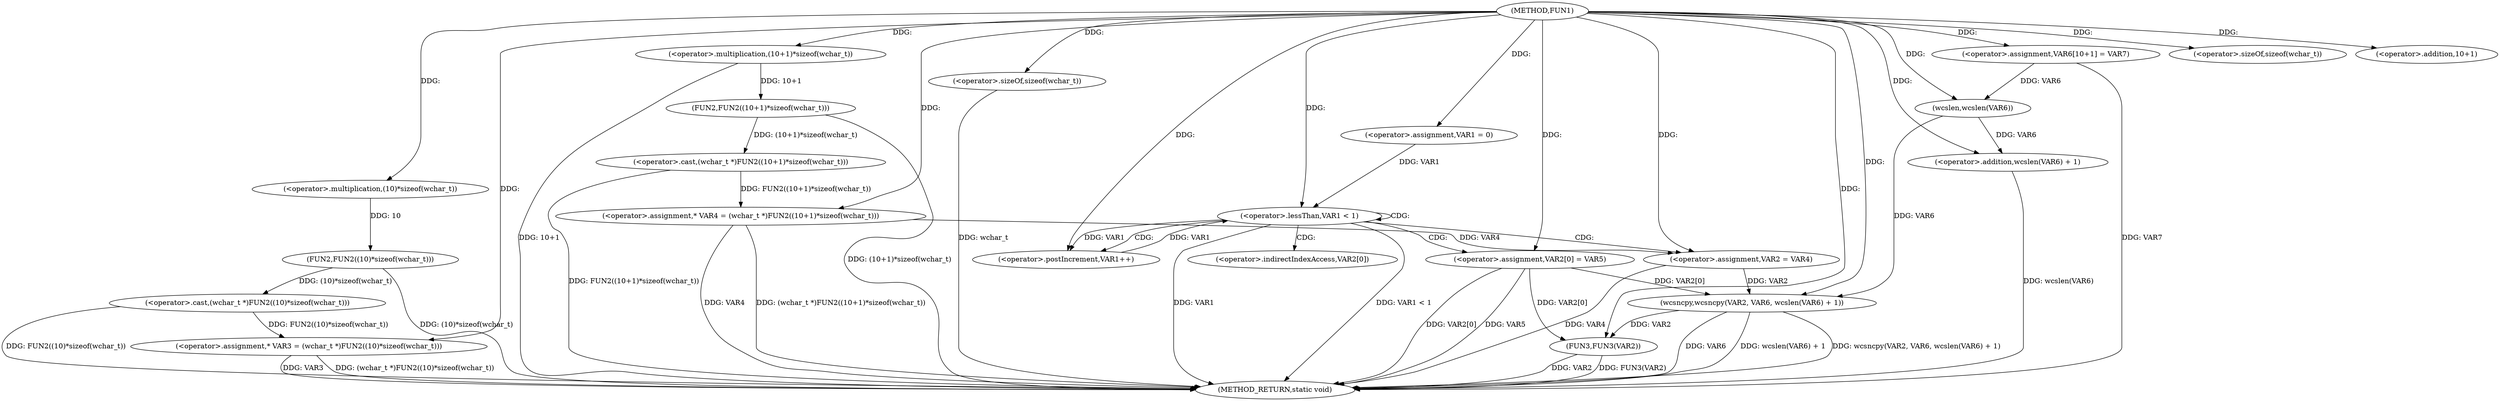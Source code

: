 digraph FUN1 {  
"1000100" [label = "(METHOD,FUN1)" ]
"1000158" [label = "(METHOD_RETURN,static void)" ]
"1000105" [label = "(<operator>.assignment,* VAR3 = (wchar_t *)FUN2((10)*sizeof(wchar_t)))" ]
"1000107" [label = "(<operator>.cast,(wchar_t *)FUN2((10)*sizeof(wchar_t)))" ]
"1000109" [label = "(FUN2,FUN2((10)*sizeof(wchar_t)))" ]
"1000110" [label = "(<operator>.multiplication,(10)*sizeof(wchar_t))" ]
"1000112" [label = "(<operator>.sizeOf,sizeof(wchar_t))" ]
"1000115" [label = "(<operator>.assignment,* VAR4 = (wchar_t *)FUN2((10+1)*sizeof(wchar_t)))" ]
"1000117" [label = "(<operator>.cast,(wchar_t *)FUN2((10+1)*sizeof(wchar_t)))" ]
"1000119" [label = "(FUN2,FUN2((10+1)*sizeof(wchar_t)))" ]
"1000120" [label = "(<operator>.multiplication,(10+1)*sizeof(wchar_t))" ]
"1000121" [label = "(<operator>.addition,10+1)" ]
"1000124" [label = "(<operator>.sizeOf,sizeof(wchar_t))" ]
"1000127" [label = "(<operator>.assignment,VAR1 = 0)" ]
"1000130" [label = "(<operator>.lessThan,VAR1 < 1)" ]
"1000133" [label = "(<operator>.postIncrement,VAR1++)" ]
"1000136" [label = "(<operator>.assignment,VAR2 = VAR4)" ]
"1000139" [label = "(<operator>.assignment,VAR2[0] = VAR5)" ]
"1000146" [label = "(<operator>.assignment,VAR6[10+1] = VAR7)" ]
"1000149" [label = "(wcsncpy,wcsncpy(VAR2, VAR6, wcslen(VAR6) + 1))" ]
"1000152" [label = "(<operator>.addition,wcslen(VAR6) + 1)" ]
"1000153" [label = "(wcslen,wcslen(VAR6))" ]
"1000156" [label = "(FUN3,FUN3(VAR2))" ]
"1000140" [label = "(<operator>.indirectIndexAccess,VAR2[0])" ]
  "1000115" -> "1000158"  [ label = "DDG: (wchar_t *)FUN2((10+1)*sizeof(wchar_t))"] 
  "1000130" -> "1000158"  [ label = "DDG: VAR1 < 1"] 
  "1000124" -> "1000158"  [ label = "DDG: wchar_t"] 
  "1000156" -> "1000158"  [ label = "DDG: VAR2"] 
  "1000117" -> "1000158"  [ label = "DDG: FUN2((10+1)*sizeof(wchar_t))"] 
  "1000115" -> "1000158"  [ label = "DDG: VAR4"] 
  "1000105" -> "1000158"  [ label = "DDG: (wchar_t *)FUN2((10)*sizeof(wchar_t))"] 
  "1000149" -> "1000158"  [ label = "DDG: VAR6"] 
  "1000139" -> "1000158"  [ label = "DDG: VAR2[0]"] 
  "1000149" -> "1000158"  [ label = "DDG: wcslen(VAR6) + 1"] 
  "1000120" -> "1000158"  [ label = "DDG: 10+1"] 
  "1000149" -> "1000158"  [ label = "DDG: wcsncpy(VAR2, VAR6, wcslen(VAR6) + 1)"] 
  "1000146" -> "1000158"  [ label = "DDG: VAR7"] 
  "1000152" -> "1000158"  [ label = "DDG: wcslen(VAR6)"] 
  "1000109" -> "1000158"  [ label = "DDG: (10)*sizeof(wchar_t)"] 
  "1000119" -> "1000158"  [ label = "DDG: (10+1)*sizeof(wchar_t)"] 
  "1000139" -> "1000158"  [ label = "DDG: VAR5"] 
  "1000156" -> "1000158"  [ label = "DDG: FUN3(VAR2)"] 
  "1000136" -> "1000158"  [ label = "DDG: VAR4"] 
  "1000105" -> "1000158"  [ label = "DDG: VAR3"] 
  "1000107" -> "1000158"  [ label = "DDG: FUN2((10)*sizeof(wchar_t))"] 
  "1000130" -> "1000158"  [ label = "DDG: VAR1"] 
  "1000107" -> "1000105"  [ label = "DDG: FUN2((10)*sizeof(wchar_t))"] 
  "1000100" -> "1000105"  [ label = "DDG: "] 
  "1000109" -> "1000107"  [ label = "DDG: (10)*sizeof(wchar_t)"] 
  "1000110" -> "1000109"  [ label = "DDG: 10"] 
  "1000100" -> "1000110"  [ label = "DDG: "] 
  "1000100" -> "1000112"  [ label = "DDG: "] 
  "1000117" -> "1000115"  [ label = "DDG: FUN2((10+1)*sizeof(wchar_t))"] 
  "1000100" -> "1000115"  [ label = "DDG: "] 
  "1000119" -> "1000117"  [ label = "DDG: (10+1)*sizeof(wchar_t)"] 
  "1000120" -> "1000119"  [ label = "DDG: 10+1"] 
  "1000100" -> "1000120"  [ label = "DDG: "] 
  "1000100" -> "1000121"  [ label = "DDG: "] 
  "1000100" -> "1000124"  [ label = "DDG: "] 
  "1000100" -> "1000127"  [ label = "DDG: "] 
  "1000133" -> "1000130"  [ label = "DDG: VAR1"] 
  "1000127" -> "1000130"  [ label = "DDG: VAR1"] 
  "1000100" -> "1000130"  [ label = "DDG: "] 
  "1000130" -> "1000133"  [ label = "DDG: VAR1"] 
  "1000100" -> "1000133"  [ label = "DDG: "] 
  "1000115" -> "1000136"  [ label = "DDG: VAR4"] 
  "1000100" -> "1000136"  [ label = "DDG: "] 
  "1000100" -> "1000139"  [ label = "DDG: "] 
  "1000100" -> "1000146"  [ label = "DDG: "] 
  "1000139" -> "1000149"  [ label = "DDG: VAR2[0]"] 
  "1000136" -> "1000149"  [ label = "DDG: VAR2"] 
  "1000100" -> "1000149"  [ label = "DDG: "] 
  "1000153" -> "1000149"  [ label = "DDG: VAR6"] 
  "1000153" -> "1000152"  [ label = "DDG: VAR6"] 
  "1000146" -> "1000153"  [ label = "DDG: VAR6"] 
  "1000100" -> "1000153"  [ label = "DDG: "] 
  "1000100" -> "1000152"  [ label = "DDG: "] 
  "1000139" -> "1000156"  [ label = "DDG: VAR2[0]"] 
  "1000149" -> "1000156"  [ label = "DDG: VAR2"] 
  "1000100" -> "1000156"  [ label = "DDG: "] 
  "1000130" -> "1000130"  [ label = "CDG: "] 
  "1000130" -> "1000139"  [ label = "CDG: "] 
  "1000130" -> "1000133"  [ label = "CDG: "] 
  "1000130" -> "1000136"  [ label = "CDG: "] 
  "1000130" -> "1000140"  [ label = "CDG: "] 
}
